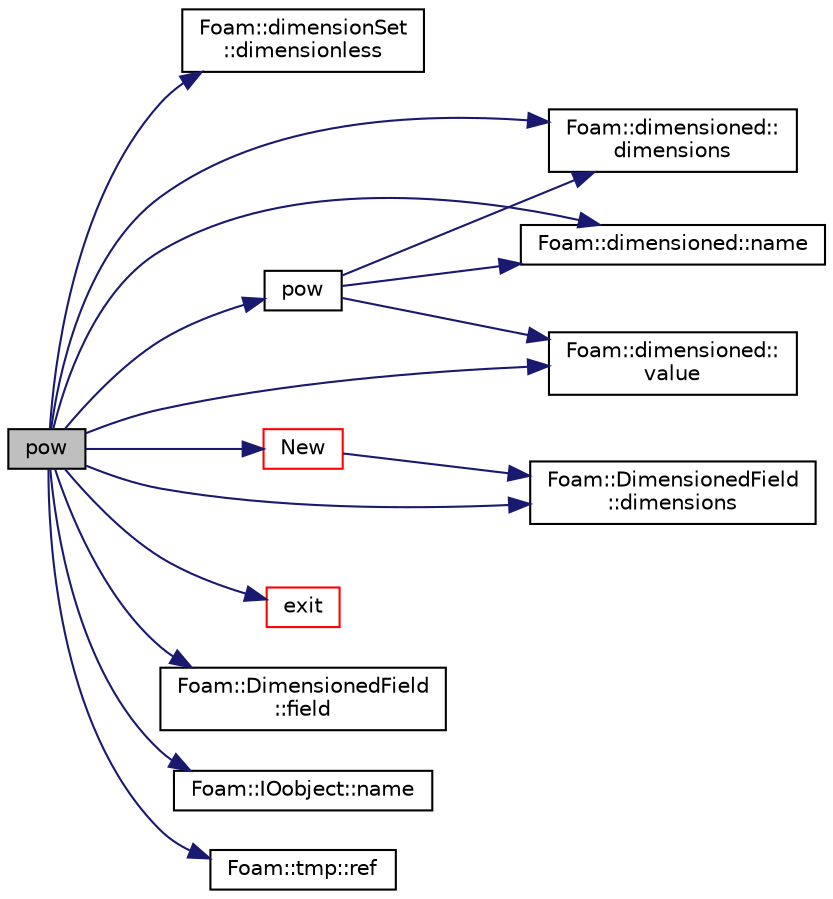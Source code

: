 digraph "pow"
{
  bgcolor="transparent";
  edge [fontname="Helvetica",fontsize="10",labelfontname="Helvetica",labelfontsize="10"];
  node [fontname="Helvetica",fontsize="10",shape=record];
  rankdir="LR";
  Node66340 [label="pow",height=0.2,width=0.4,color="black", fillcolor="grey75", style="filled", fontcolor="black"];
  Node66340 -> Node66341 [color="midnightblue",fontsize="10",style="solid",fontname="Helvetica"];
  Node66341 [label="Foam::dimensionSet\l::dimensionless",height=0.2,width=0.4,color="black",URL="$a27477.html#abfca824f6f787b2201b4de0a47bf46ef",tooltip="Return true if it is dimensionless. "];
  Node66340 -> Node66342 [color="midnightblue",fontsize="10",style="solid",fontname="Helvetica"];
  Node66342 [label="Foam::dimensioned::\ldimensions",height=0.2,width=0.4,color="black",URL="$a27473.html#a512673c2674ca2d38885f1bb5f6994fb",tooltip="Return const reference to dimensions. "];
  Node66340 -> Node66343 [color="midnightblue",fontsize="10",style="solid",fontname="Helvetica"];
  Node66343 [label="Foam::DimensionedField\l::dimensions",height=0.2,width=0.4,color="black",URL="$a27497.html#a512673c2674ca2d38885f1bb5f6994fb",tooltip="Return dimensions. "];
  Node66340 -> Node66344 [color="midnightblue",fontsize="10",style="solid",fontname="Helvetica"];
  Node66344 [label="exit",height=0.2,width=0.4,color="red",URL="$a21851.html#a06ca7250d8e89caf05243ec094843642"];
  Node66340 -> Node66392 [color="midnightblue",fontsize="10",style="solid",fontname="Helvetica"];
  Node66392 [label="Foam::DimensionedField\l::field",height=0.2,width=0.4,color="black",URL="$a27497.html#ac2dbc74fd80315697e3bfbe57956ad89"];
  Node66340 -> Node66388 [color="midnightblue",fontsize="10",style="solid",fontname="Helvetica"];
  Node66388 [label="Foam::dimensioned::name",height=0.2,width=0.4,color="black",URL="$a27473.html#ade4113569ef0db70665fded275a5e38e",tooltip="Return const reference to name. "];
  Node66340 -> Node66393 [color="midnightblue",fontsize="10",style="solid",fontname="Helvetica"];
  Node66393 [label="Foam::IOobject::name",height=0.2,width=0.4,color="black",URL="$a27249.html#acc80e00a8ac919288fb55bd14cc88bf6",tooltip="Return name. "];
  Node66340 -> Node66394 [color="midnightblue",fontsize="10",style="solid",fontname="Helvetica"];
  Node66394 [label="New",height=0.2,width=0.4,color="red",URL="$a21851.html#a9d62cf14554c95e83f83f14909d9e0ec"];
  Node66394 -> Node66343 [color="midnightblue",fontsize="10",style="solid",fontname="Helvetica"];
  Node66340 -> Node66387 [color="midnightblue",fontsize="10",style="solid",fontname="Helvetica"];
  Node66387 [label="pow",height=0.2,width=0.4,color="black",URL="$a21851.html#a7500c8e9d27a442adc75e287de074c7c"];
  Node66387 -> Node66342 [color="midnightblue",fontsize="10",style="solid",fontname="Helvetica"];
  Node66387 -> Node66388 [color="midnightblue",fontsize="10",style="solid",fontname="Helvetica"];
  Node66387 -> Node66389 [color="midnightblue",fontsize="10",style="solid",fontname="Helvetica"];
  Node66389 [label="Foam::dimensioned::\lvalue",height=0.2,width=0.4,color="black",URL="$a27473.html#a7948200a26c85fc3a83ffa510a91d668",tooltip="Return const reference to value. "];
  Node66340 -> Node66588 [color="midnightblue",fontsize="10",style="solid",fontname="Helvetica"];
  Node66588 [label="Foam::tmp::ref",height=0.2,width=0.4,color="black",URL="$a27077.html#aeaf81e641282874cef07f5b808efc83b",tooltip="Return non-const reference or generate a fatal error. "];
  Node66340 -> Node66389 [color="midnightblue",fontsize="10",style="solid",fontname="Helvetica"];
}
